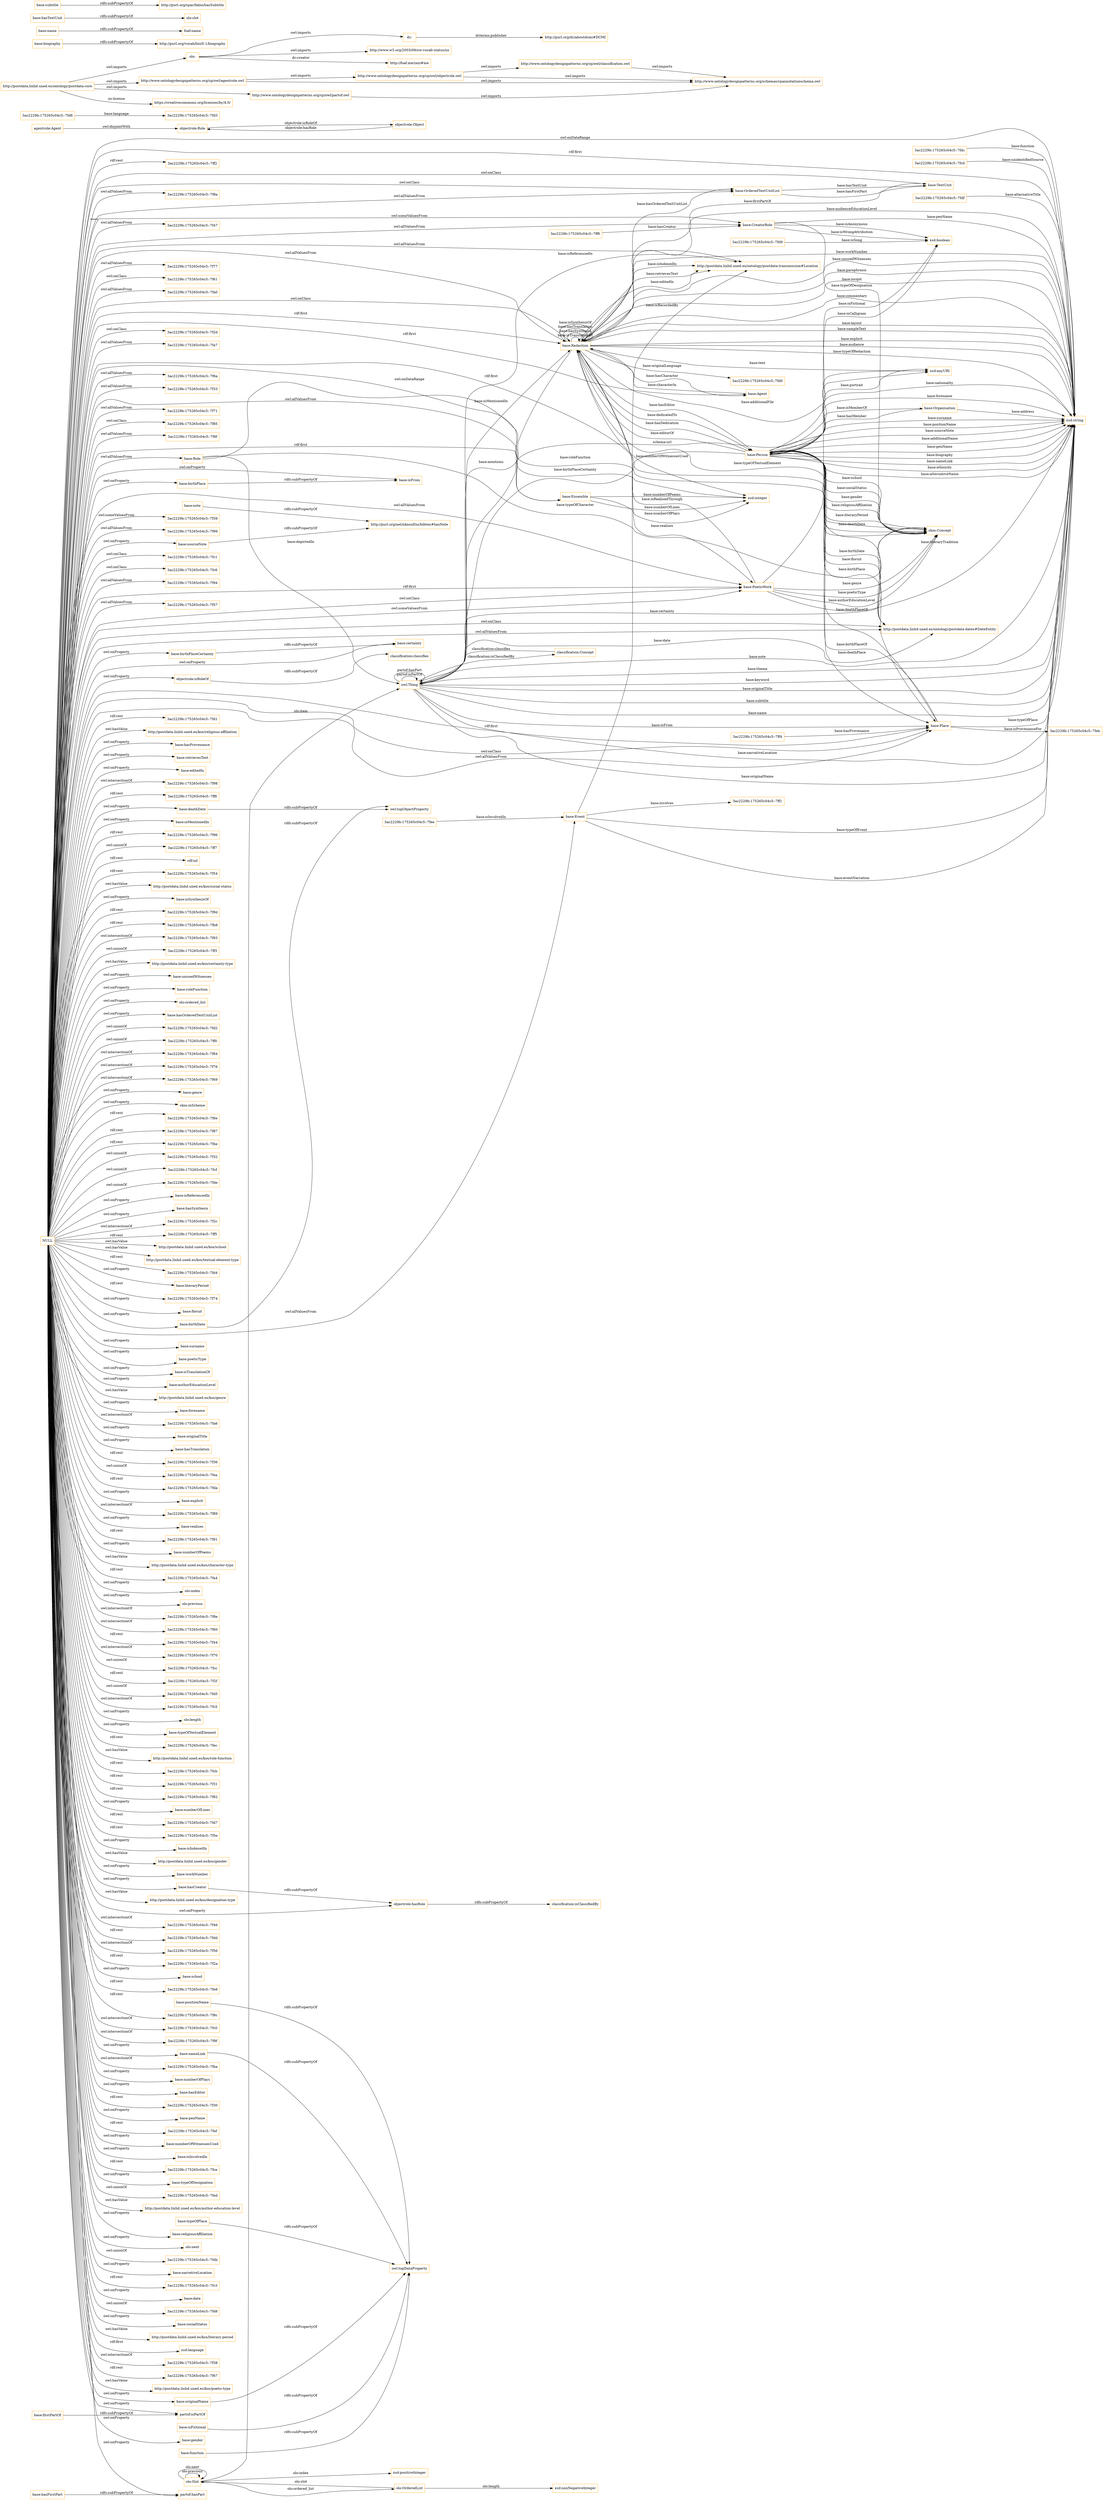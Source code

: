 digraph ar2dtool_diagram { 
rankdir=LR;
size="1501"
node [shape = rectangle, color="orange"]; "base:Role" "3ac2229b:175265c04c5:-7f8a" "3ac2229b:175265c04c5:-7fcd" "base:OrderedTextUnitList" "3ac2229b:175265c04c5:-7f47" "agentrole:Agent" "3ac2229b:175265c04c5:-7feb" "base:Agent" "3ac2229b:175265c04c5:-7fdf" "base:CreatorRole" "base:Person" "3ac2229b:175265c04c5:-7f77" "3ac2229b:175265c04c5:-7f61" "3ac2229b:175265c04c5:-7fa0" "base:Organisation" "base:Redaction" "3ac2229b:175265c04c5:-7f2d" "3ac2229b:175265c04c5:-7fa7" "3ac2229b:175265c04c5:-7ff4" "base:Ensemble" "3ac2229b:175265c04c5:-7f6a" "3ac2229b:175265c04c5:-7fd6" "3ac2229b:175265c04c5:-7f33" "base:TextUnit" "3ac2229b:175265c04c5:-7fdc" "3ac2229b:175265c04c5:-7ff1" "3ac2229b:175265c04c5:-7f71" "3ac2229b:175265c04c5:-7fee" "3ac2229b:175265c04c5:-7f85" "3ac2229b:175265c04c5:-7ff8" "3ac2229b:175265c04c5:-7f8f" "skos:Concept" "http://postdata.linhd.uned.es/ontology/postdata-dates#DateEntity" "base:Place" "3ac2229b:175265c04c5:-7fd9" "3ac2229b:175265c04c5:-7f39" "3ac2229b:175265c04c5:-7f99" "base:Event" "3ac2229b:175265c04c5:-7fc1" "3ac2229b:175265c04c5:-7fc6" "3ac2229b:175265c04c5:-7f94" "http://postdata.linhd.uned.es/ontology/postdata-transmission#Location" "3ac2229b:175265c04c5:-7f57" "base:PoeticWork" "owl:Thing" "objectrole:Role" "objectrole:Object" "olo:Slot" "olo:OrderedList" "classification:Concept" ; /*classes style*/
	"base:deathDate" -> "owl:topObjectProperty" [ label = "rdfs:subPropertyOf" ];
	"http://www.ontologydesignpatterns.org/cp/owl/objectrole.owl" -> "http://www.ontologydesignpatterns.org/cp/owl/classification.owl" [ label = "owl:imports" ];
	"http://www.ontologydesignpatterns.org/cp/owl/objectrole.owl" -> "http://www.ontologydesignpatterns.org/schemas/cpannotationschema.owl" [ label = "owl:imports" ];
	"http://www.ontologydesignpatterns.org/cp/owl/classification.owl" -> "http://www.ontologydesignpatterns.org/schemas/cpannotationschema.owl" [ label = "owl:imports" ];
	"base:firstPartOf" -> "partof:isPartOf" [ label = "rdfs:subPropertyOf" ];
	"agentrole:Agent" -> "objectrole:Role" [ label = "owl:disjointWith" ];
	"dc:" -> "http://purl.org/dc/aboutdcmi#DCMI" [ label = "dcterms:publisher" ];
	"olo:" -> "http://www.w3.org/2003/06/sw-vocab-status/ns" [ label = "owl:imports" ];
	"olo:" -> "dc:" [ label = "owl:imports" ];
	"olo:" -> "http://foaf.me/zazi#me" [ label = "dc:creator" ];
	"base:birthPlaceCertainty" -> "base:certainty" [ label = "rdfs:subPropertyOf" ];
	"base:biography" -> "http://purl.org/vocab/bio/0.1/biography" [ label = "rdfs:subPropertyOf" ];
	"objectrole:isRoleOf" -> "classification:classifies" [ label = "rdfs:subPropertyOf" ];
	"base:nameLink" -> "owl:topDataProperty" [ label = "rdfs:subPropertyOf" ];
	"base:sourceNote" -> "http://purl.org/net/nknouf/ns/bibtex#hasNote" [ label = "rdfs:subPropertyOf" ];
	"base:name" -> "foaf:name" [ label = "rdfs:subPropertyOf" ];
	"base:hasTextUnit" -> "olo:slot" [ label = "rdfs:subPropertyOf" ];
	"NULL" -> "3ac2229b:175265c04c5:-7fd1" [ label = "rdf:rest" ];
	"NULL" -> "http://postdata.linhd.uned.es/kos/religious-affiliation" [ label = "owl:hasValue" ];
	"NULL" -> "base:PoeticWork" [ label = "owl:allValuesFrom" ];
	"NULL" -> "base:CreatorRole" [ label = "owl:someValuesFrom" ];
	"NULL" -> "base:hasProvenance" [ label = "owl:onProperty" ];
	"NULL" -> "base:retrievesText" [ label = "owl:onProperty" ];
	"NULL" -> "base:editedIn" [ label = "owl:onProperty" ];
	"NULL" -> "base:Place" [ label = "rdf:first" ];
	"NULL" -> "3ac2229b:175265c04c5:-7f2d" [ label = "owl:onClass" ];
	"NULL" -> "3ac2229b:175265c04c5:-7f98" [ label = "owl:intersectionOf" ];
	"NULL" -> "3ac2229b:175265c04c5:-7ff6" [ label = "rdf:rest" ];
	"NULL" -> "base:PoeticWork" [ label = "rdf:first" ];
	"NULL" -> "base:birthDate" [ label = "owl:onProperty" ];
	"NULL" -> "base:isMentionedIn" [ label = "owl:onProperty" ];
	"NULL" -> "3ac2229b:175265c04c5:-7f96" [ label = "rdf:rest" ];
	"NULL" -> "3ac2229b:175265c04c5:-7ff7" [ label = "owl:unionOf" ];
	"NULL" -> "rdf:nil" [ label = "rdf:rest" ];
	"NULL" -> "3ac2229b:175265c04c5:-7f54" [ label = "rdf:rest" ];
	"NULL" -> "http://postdata.linhd.uned.es/kos/social-status" [ label = "owl:hasValue" ];
	"NULL" -> "base:isSynthesisOf" [ label = "owl:onProperty" ];
	"NULL" -> "base:birthPlaceCertainty" [ label = "owl:onProperty" ];
	"NULL" -> "3ac2229b:175265c04c5:-7f9d" [ label = "rdf:rest" ];
	"NULL" -> "3ac2229b:175265c04c5:-7fb8" [ label = "rdf:rest" ];
	"NULL" -> "3ac2229b:175265c04c5:-7f93" [ label = "owl:intersectionOf" ];
	"NULL" -> "3ac2229b:175265c04c5:-7ff3" [ label = "owl:unionOf" ];
	"NULL" -> "http://postdata.linhd.uned.es/kos/certainty-type" [ label = "owl:hasValue" ];
	"NULL" -> "base:unusedWitnesses" [ label = "owl:onProperty" ];
	"NULL" -> "objectrole:isRoleOf" [ label = "owl:onProperty" ];
	"NULL" -> "base:roleFunction" [ label = "owl:onProperty" ];
	"NULL" -> "partof:isPartOf" [ label = "owl:onProperty" ];
	"NULL" -> "olo:ordered_list" [ label = "owl:onProperty" ];
	"NULL" -> "base:hasOrderedTextUnitList" [ label = "owl:onProperty" ];
	"NULL" -> "3ac2229b:175265c04c5:-7fd2" [ label = "owl:unionOf" ];
	"NULL" -> "3ac2229b:175265c04c5:-7ff0" [ label = "owl:unionOf" ];
	"NULL" -> "3ac2229b:175265c04c5:-7f84" [ label = "owl:intersectionOf" ];
	"NULL" -> "3ac2229b:175265c04c5:-7f76" [ label = "owl:intersectionOf" ];
	"NULL" -> "3ac2229b:175265c04c5:-7f69" [ label = "owl:intersectionOf" ];
	"NULL" -> "base:Role" [ label = "owl:allValuesFrom" ];
	"NULL" -> "3ac2229b:175265c04c5:-7f57" [ label = "owl:allValuesFrom" ];
	"NULL" -> "base:genre" [ label = "owl:onProperty" ];
	"NULL" -> "base:OrderedTextUnitList" [ label = "owl:allValuesFrom" ];
	"NULL" -> "skos:inScheme" [ label = "owl:onProperty" ];
	"NULL" -> "3ac2229b:175265c04c5:-7f6e" [ label = "rdf:rest" ];
	"NULL" -> "3ac2229b:175265c04c5:-7f87" [ label = "rdf:rest" ];
	"NULL" -> "base:CreatorRole" [ label = "owl:allValuesFrom" ];
	"NULL" -> "3ac2229b:175265c04c5:-7fbe" [ label = "rdf:rest" ];
	"NULL" -> "http://postdata.linhd.uned.es/ontology/postdata-dates#DateEntity" [ label = "owl:onClass" ];
	"NULL" -> "3ac2229b:175265c04c5:-7f77" [ label = "owl:allValuesFrom" ];
	"NULL" -> "base:Ensemble" [ label = "owl:allValuesFrom" ];
	"NULL" -> "3ac2229b:175265c04c5:-7f32" [ label = "owl:unionOf" ];
	"NULL" -> "3ac2229b:175265c04c5:-7fcf" [ label = "owl:unionOf" ];
	"NULL" -> "3ac2229b:175265c04c5:-7fde" [ label = "owl:unionOf" ];
	"NULL" -> "base:isReferencedIn" [ label = "owl:onProperty" ];
	"NULL" -> "base:hasSynthesis" [ label = "owl:onProperty" ];
	"NULL" -> "3ac2229b:175265c04c5:-7f2c" [ label = "owl:intersectionOf" ];
	"NULL" -> "3ac2229b:175265c04c5:-7f8f" [ label = "owl:allValuesFrom" ];
	"NULL" -> "base:Agent" [ label = "rdf:first" ];
	"NULL" -> "3ac2229b:175265c04c5:-7ff5" [ label = "rdf:rest" ];
	"NULL" -> "http://postdata.linhd.uned.es/kos/school" [ label = "owl:hasValue" ];
	"NULL" -> "skos:Concept" [ label = "rdf:first" ];
	"NULL" -> "http://postdata.linhd.uned.es/kos/textual-element-type" [ label = "owl:hasValue" ];
	"NULL" -> "3ac2229b:175265c04c5:-7fd4" [ label = "rdf:rest" ];
	"NULL" -> "base:literaryPeriod" [ label = "owl:onProperty" ];
	"NULL" -> "3ac2229b:175265c04c5:-7f74" [ label = "rdf:rest" ];
	"NULL" -> "base:floruit" [ label = "owl:onProperty" ];
	"NULL" -> "3ac2229b:175265c04c5:-7f39" [ label = "owl:someValuesFrom" ];
	"NULL" -> "xsd:string" [ label = "owl:onDataRange" ];
	"NULL" -> "base:surname" [ label = "owl:onProperty" ];
	"NULL" -> "base:poeticType" [ label = "owl:onProperty" ];
	"NULL" -> "base:isTranslationOf" [ label = "owl:onProperty" ];
	"NULL" -> "base:authorEducationLevel" [ label = "owl:onProperty" ];
	"NULL" -> "http://postdata.linhd.uned.es/kos/genre" [ label = "owl:hasValue" ];
	"NULL" -> "base:forename" [ label = "owl:onProperty" ];
	"NULL" -> "3ac2229b:175265c04c5:-7fa6" [ label = "owl:intersectionOf" ];
	"NULL" -> "base:originalTitle" [ label = "owl:onProperty" ];
	"NULL" -> "base:hasTranslation" [ label = "owl:onProperty" ];
	"NULL" -> "3ac2229b:175265c04c5:-7fc6" [ label = "owl:onClass" ];
	"NULL" -> "3ac2229b:175265c04c5:-7f36" [ label = "rdf:rest" ];
	"NULL" -> "3ac2229b:175265c04c5:-7fea" [ label = "owl:unionOf" ];
	"NULL" -> "base:Redaction" [ label = "owl:allValuesFrom" ];
	"NULL" -> "3ac2229b:175265c04c5:-7fda" [ label = "rdf:rest" ];
	"NULL" -> "base:explicit" [ label = "owl:onProperty" ];
	"NULL" -> "3ac2229b:175265c04c5:-7f47" [ label = "owl:allValuesFrom" ];
	"NULL" -> "3ac2229b:175265c04c5:-7f89" [ label = "owl:intersectionOf" ];
	"NULL" -> "base:realises" [ label = "owl:onProperty" ];
	"NULL" -> "3ac2229b:175265c04c5:-7f91" [ label = "rdf:rest" ];
	"NULL" -> "base:PoeticWork" [ label = "owl:someValuesFrom" ];
	"NULL" -> "base:numberOfPoems" [ label = "owl:onProperty" ];
	"NULL" -> "http://postdata.linhd.uned.es/kos/character-type" [ label = "owl:hasValue" ];
	"NULL" -> "3ac2229b:175265c04c5:-7fa4" [ label = "rdf:rest" ];
	"NULL" -> "olo:index" [ label = "owl:onProperty" ];
	"NULL" -> "olo:previous" [ label = "owl:onProperty" ];
	"NULL" -> "3ac2229b:175265c04c5:-7f8e" [ label = "owl:intersectionOf" ];
	"NULL" -> "3ac2229b:175265c04c5:-7f60" [ label = "owl:intersectionOf" ];
	"NULL" -> "3ac2229b:175265c04c5:-7f44" [ label = "rdf:rest" ];
	"NULL" -> "3ac2229b:175265c04c5:-7fa0" [ label = "owl:allValuesFrom" ];
	"NULL" -> "3ac2229b:175265c04c5:-7f70" [ label = "owl:intersectionOf" ];
	"NULL" -> "3ac2229b:175265c04c5:-7fcc" [ label = "owl:unionOf" ];
	"NULL" -> "3ac2229b:175265c04c5:-7f2f" [ label = "rdf:rest" ];
	"NULL" -> "3ac2229b:175265c04c5:-7fd5" [ label = "owl:unionOf" ];
	"NULL" -> "base:PoeticWork" [ label = "owl:onClass" ];
	"NULL" -> "3ac2229b:175265c04c5:-7f94" [ label = "owl:allValuesFrom" ];
	"NULL" -> "xsd:string" [ label = "rdf:first" ];
	"NULL" -> "3ac2229b:175265c04c5:-7fc5" [ label = "owl:intersectionOf" ];
	"NULL" -> "olo:length" [ label = "owl:onProperty" ];
	"NULL" -> "base:typeOfTextualElement" [ label = "owl:onProperty" ];
	"NULL" -> "3ac2229b:175265c04c5:-7fec" [ label = "rdf:rest" ];
	"NULL" -> "http://postdata.linhd.uned.es/kos/role-function" [ label = "owl:hasValue" ];
	"NULL" -> "3ac2229b:175265c04c5:-7fcb" [ label = "rdf:rest" ];
	"NULL" -> "3ac2229b:175265c04c5:-7f6a" [ label = "owl:allValuesFrom" ];
	"NULL" -> "3ac2229b:175265c04c5:-7f85" [ label = "owl:onClass" ];
	"NULL" -> "3ac2229b:175265c04c5:-7fc1" [ label = "owl:onClass" ];
	"NULL" -> "3ac2229b:175265c04c5:-7f31" [ label = "rdf:rest" ];
	"NULL" -> "3ac2229b:175265c04c5:-7f82" [ label = "rdf:rest" ];
	"NULL" -> "base:numberOfLines" [ label = "owl:onProperty" ];
	"NULL" -> "3ac2229b:175265c04c5:-7fd7" [ label = "rdf:rest" ];
	"NULL" -> "3ac2229b:175265c04c5:-7f5e" [ label = "rdf:rest" ];
	"NULL" -> "base:isIndexedIn" [ label = "owl:onProperty" ];
	"NULL" -> "3ac2229b:175265c04c5:-7f61" [ label = "owl:onClass" ];
	"NULL" -> "http://postdata.linhd.uned.es/kos/gender" [ label = "owl:hasValue" ];
	"NULL" -> "base:workNumber" [ label = "owl:onProperty" ];
	"NULL" -> "base:hasCreator" [ label = "owl:onProperty" ];
	"NULL" -> "http://postdata.linhd.uned.es/kos/designation-type" [ label = "owl:hasValue" ];
	"NULL" -> "base:deathDate" [ label = "owl:onProperty" ];
	"NULL" -> "3ac2229b:175265c04c5:-7f46" [ label = "owl:intersectionOf" ];
	"NULL" -> "base:isFrom" [ label = "owl:onProperty" ];
	"NULL" -> "3ac2229b:175265c04c5:-7fdd" [ label = "rdf:rest" ];
	"NULL" -> "3ac2229b:175265c04c5:-7f56" [ label = "owl:intersectionOf" ];
	"NULL" -> "3ac2229b:175265c04c5:-7f2a" [ label = "rdf:rest" ];
	"NULL" -> "base:Redaction" [ label = "owl:onClass" ];
	"NULL" -> "base:school" [ label = "owl:onProperty" ];
	"NULL" -> "3ac2229b:175265c04c5:-7fe9" [ label = "rdf:rest" ];
	"NULL" -> "xsd:integer" [ label = "owl:onDataRange" ];
	"NULL" -> "3ac2229b:175265c04c5:-7f33" [ label = "owl:allValuesFrom" ];
	"NULL" -> "3ac2229b:175265c04c5:-7f8c" [ label = "rdf:rest" ];
	"NULL" -> "3ac2229b:175265c04c5:-7fc0" [ label = "owl:intersectionOf" ];
	"NULL" -> "3ac2229b:175265c04c5:-7f9f" [ label = "owl:intersectionOf" ];
	"NULL" -> "3ac2229b:175265c04c5:-7f71" [ label = "owl:allValuesFrom" ];
	"NULL" -> "3ac2229b:175265c04c5:-7fba" [ label = "owl:intersectionOf" ];
	"NULL" -> "objectrole:hasRole" [ label = "owl:onProperty" ];
	"NULL" -> "base:Place" [ label = "owl:onClass" ];
	"NULL" -> "partof:hasPart" [ label = "owl:onProperty" ];
	"NULL" -> "3ac2229b:175265c04c5:-7fa7" [ label = "owl:allValuesFrom" ];
	"NULL" -> "base:numberOfPlays" [ label = "owl:onProperty" ];
	"NULL" -> "base:hasEditor" [ label = "owl:onProperty" ];
	"NULL" -> "base:nameLink" [ label = "owl:onProperty" ];
	"NULL" -> "3ac2229b:175265c04c5:-7f30" [ label = "rdf:rest" ];
	"NULL" -> "base:Ensemble" [ label = "rdf:first" ];
	"NULL" -> "base:penName" [ label = "owl:onProperty" ];
	"NULL" -> "3ac2229b:175265c04c5:-7fef" [ label = "rdf:rest" ];
	"NULL" -> "base:numberOfWitnessesUsed" [ label = "owl:onProperty" ];
	"NULL" -> "base:isInvolvedIn" [ label = "owl:onProperty" ];
	"NULL" -> "3ac2229b:175265c04c5:-7fce" [ label = "rdf:rest" ];
	"NULL" -> "base:typeOfDesignation" [ label = "owl:onProperty" ];
	"NULL" -> "http://postdata.linhd.uned.es/ontology/postdata-transmission#Location" [ label = "owl:allValuesFrom" ];
	"NULL" -> "base:Redaction" [ label = "rdf:first" ];
	"NULL" -> "3ac2229b:175265c04c5:-7fed" [ label = "owl:unionOf" ];
	"NULL" -> "http://postdata.linhd.uned.es/kos/author-education-level" [ label = "owl:hasValue" ];
	"NULL" -> "base:originalName" [ label = "owl:onProperty" ];
	"NULL" -> "base:religiousAffiliation" [ label = "owl:onProperty" ];
	"NULL" -> "olo:next" [ label = "owl:onProperty" ];
	"NULL" -> "3ac2229b:175265c04c5:-7fdb" [ label = "owl:unionOf" ];
	"NULL" -> "base:sourceNote" [ label = "owl:onProperty" ];
	"NULL" -> "base:narrativeLocation" [ label = "owl:onProperty" ];
	"NULL" -> "3ac2229b:175265c04c5:-7f99" [ label = "owl:allValuesFrom" ];
	"NULL" -> "3ac2229b:175265c04c5:-7fc3" [ label = "rdf:rest" ];
	"NULL" -> "base:certainty" [ label = "owl:onProperty" ];
	"NULL" -> "base:date" [ label = "owl:onProperty" ];
	"NULL" -> "3ac2229b:175265c04c5:-7fd8" [ label = "owl:unionOf" ];
	"NULL" -> "base:TextUnit" [ label = "owl:onClass" ];
	"NULL" -> "base:Place" [ label = "owl:allValuesFrom" ];
	"NULL" -> "base:socialStatus" [ label = "owl:onProperty" ];
	"NULL" -> "http://postdata.linhd.uned.es/kos/literary-period" [ label = "owl:hasValue" ];
	"NULL" -> "http://postdata.linhd.uned.es/ontology/postdata-dates#DateEntity" [ label = "owl:allValuesFrom" ];
	"NULL" -> "3ac2229b:175265c04c5:-7f8a" [ label = "owl:allValuesFrom" ];
	"NULL" -> "xsd:language" [ label = "rdf:first" ];
	"NULL" -> "3ac2229b:175265c04c5:-7f38" [ label = "owl:intersectionOf" ];
	"NULL" -> "3ac2229b:175265c04c5:-7f67" [ label = "rdf:rest" ];
	"NULL" -> "http://postdata.linhd.uned.es/kos/poetic-type" [ label = "owl:hasValue" ];
	"NULL" -> "base:gender" [ label = "owl:onProperty" ];
	"NULL" -> "base:OrderedTextUnitList" [ label = "owl:onClass" ];
	"NULL" -> "3ac2229b:175265c04c5:-7ff2" [ label = "rdf:rest" ];
	"NULL" -> "base:Event" [ label = "owl:allValuesFrom" ];
	"NULL" -> "base:birthPlace" [ label = "owl:onProperty" ];
	"base:hasFirstPart" -> "partof:hasPart" [ label = "rdfs:subPropertyOf" ];
	"base:hasCreator" -> "objectrole:hasRole" [ label = "rdfs:subPropertyOf" ];
	"base:birthPlace" -> "base:isFrom" [ label = "rdfs:subPropertyOf" ];
	"http://www.ontologydesignpatterns.org/cp/owl/agentrole.owl" -> "http://www.ontologydesignpatterns.org/cp/owl/objectrole.owl" [ label = "owl:imports" ];
	"http://www.ontologydesignpatterns.org/cp/owl/agentrole.owl" -> "http://www.ontologydesignpatterns.org/schemas/cpannotationschema.owl" [ label = "owl:imports" ];
	"base:isFictional" -> "owl:topDataProperty" [ label = "rdfs:subPropertyOf" ];
	"base:subtitle" -> "http://purl.org/spar/fabio/hasSubtitle" [ label = "rdfs:subPropertyOf" ];
	"base:function" -> "owl:topDataProperty" [ label = "rdfs:subPropertyOf" ];
	"base:originalName" -> "owl:topDataProperty" [ label = "rdfs:subPropertyOf" ];
	"http://www.ontologydesignpatterns.org/cp/owl/partof.owl" -> "http://www.ontologydesignpatterns.org/schemas/cpannotationschema.owl" [ label = "owl:imports" ];
	"http://postdata.linhd.uned.es/ontology/postdata-core" -> "https://creativecommons.org/licenses/by/4.0/" [ label = "ns:license" ];
	"http://postdata.linhd.uned.es/ontology/postdata-core" -> "http://www.ontologydesignpatterns.org/cp/owl/partof.owl" [ label = "owl:imports" ];
	"http://postdata.linhd.uned.es/ontology/postdata-core" -> "http://www.ontologydesignpatterns.org/cp/owl/agentrole.owl" [ label = "owl:imports" ];
	"http://postdata.linhd.uned.es/ontology/postdata-core" -> "olo:" [ label = "owl:imports" ];
	"base:note" -> "http://purl.org/net/nknouf/ns/bibtex#hasNote" [ label = "rdfs:subPropertyOf" ];
	"base:birthDate" -> "owl:topObjectProperty" [ label = "rdfs:subPropertyOf" ];
	"base:positionName" -> "owl:topDataProperty" [ label = "rdfs:subPropertyOf" ];
	"objectrole:hasRole" -> "classification:isClassifiedBy" [ label = "rdfs:subPropertyOf" ];
	"base:typeOfPlace" -> "owl:topDataProperty" [ label = "rdfs:subPropertyOf" ];
	"base:Redaction" -> "owl:Thing" [ label = "base:mentions" ];
	"base:Person" -> "xsd:boolean" [ label = "base:isFictional" ];
	"owl:Thing" -> "xsd:string" [ label = "base:narrativeLocation" ];
	"base:CreatorRole" -> "xsd:string" [ label = "base:penName" ];
	"base:Person" -> "base:Place" [ label = "base:deathPlace" ];
	"base:Ensemble" -> "xsd:integer" [ label = "base:numberOfLines" ];
	"base:Redaction" -> "xsd:string" [ label = "base:audienceEducationLevel" ];
	"base:Event" -> "xsd:string" [ label = "base:eventNarration" ];
	"base:Redaction" -> "xsd:string" [ label = "base:workNumber" ];
	"owl:Thing" -> "xsd:string" [ label = "base:originalName" ];
	"base:OrderedTextUnitList" -> "base:TextUnit" [ label = "base:hasTextUnit" ];
	"base:Redaction" -> "base:Person" [ label = "base:hasEditor" ];
	"olo:Slot" -> "olo:Slot" [ label = "olo:previous" ];
	"base:Redaction" -> "xsd:string" [ label = "base:unusedWitnesses" ];
	"base:Place" -> "base:Person" [ label = "base:deathPlaceOf" ];
	"base:Person" -> "http://postdata.linhd.uned.es/ontology/postdata-dates#DateEntity" [ label = "base:floruit" ];
	"base:Person" -> "xsd:string" [ label = "base:surname" ];
	"base:Person" -> "xsd:string" [ label = "base:positionName" ];
	"classification:Concept" -> "owl:Thing" [ label = "classification:classifies" ];
	"3ac2229b:175265c04c5:-7ff8" -> "base:CreatorRole" [ label = "base:hasCreator" ];
	"base:Redaction" -> "xsd:string" [ label = "base:paraphrasis" ];
	"base:Person" -> "base:Redaction" [ label = "base:hasDedication" ];
	"base:Event" -> "xsd:string" [ label = "base:typeOfEvent" ];
	"base:Person" -> "http://postdata.linhd.uned.es/ontology/postdata-dates#DateEntity" [ label = "base:deathDate" ];
	"base:Person" -> "base:Place" [ label = "base:birthPlace" ];
	"base:Event" -> "http://postdata.linhd.uned.es/ontology/postdata-transmission#Location" [ label = "base:isRecordedBy" ];
	"base:CreatorRole" -> "xsd:boolean" [ label = "base:isAnonymous" ];
	"base:Redaction" -> "base:Agent" [ label = "base:hasCharacter" ];
	"base:Redaction" -> "xsd:anyURI" [ label = "base:text" ];
	"base:Redaction" -> "xsd:anyURI" [ label = "base:additionalFile" ];
	"base:Person" -> "base:Organisation" [ label = "base:isMemberOf" ];
	"base:Redaction" -> "xsd:string" [ label = "base:layout" ];
	"base:PoeticWork" -> "xsd:boolean" [ label = "base:isCalligram" ];
	"olo:Slot" -> "olo:OrderedList" [ label = "olo:ordered_list" ];
	"base:Redaction" -> "http://postdata.linhd.uned.es/ontology/postdata-transmission#Location" [ label = "base:editedIn" ];
	"base:Redaction" -> "skos:Concept" [ label = "base:typeOfTextualElement" ];
	"olo:OrderedList" -> "xsd:nonNegativeInteger" [ label = "olo:length" ];
	"3ac2229b:175265c04c5:-7fee" -> "base:Event" [ label = "base:isInvolvedIn" ];
	"base:PoeticWork" -> "base:Redaction" [ label = "base:isRealisedThrough" ];
	"base:Redaction" -> "base:PoeticWork" [ label = "base:realises" ];
	"base:Person" -> "skos:Concept" [ label = "base:religiousAffiliation" ];
	"base:Person" -> "xsd:string" [ label = "base:sourceNote" ];
	"base:Redaction" -> "xsd:string" [ label = "base:sampleText" ];
	"base:Redaction" -> "xsd:string" [ label = "base:incipit" ];
	"base:Person" -> "http://postdata.linhd.uned.es/ontology/postdata-dates#DateEntity" [ label = "base:birthDate" ];
	"base:Person" -> "owl:Thing" [ label = "base:birthPlaceCertainty" ];
	"base:Person" -> "skos:Concept" [ label = "base:literaryPeriod" ];
	"base:Person" -> "xsd:string" [ label = "base:additionalName" ];
	"base:Person" -> "xsd:string" [ label = "base:genName" ];
	"base:Person" -> "base:Redaction" [ label = "base:editorOf" ];
	"base:CreatorRole" -> "skos:Concept" [ label = "base:typeOfDesignation" ];
	"base:Person" -> "xsd:string" [ label = "base:biography" ];
	"base:Redaction" -> "base:Redaction" [ label = "base:isTranslationOf" ];
	"owl:Thing" -> "skos:Concept" [ label = "base:certainty" ];
	"base:Redaction" -> "base:Redaction" [ label = "base:hasSynthesis" ];
	"olo:OrderedList" -> "olo:Slot" [ label = "olo:slot" ];
	"base:Person" -> "skos:Concept" [ label = "base:school" ];
	"olo:Slot" -> "olo:Slot" [ label = "olo:next" ];
	"owl:Thing" -> "xsd:anyURI" [ label = "schema:url" ];
	"owl:Thing" -> "http://postdata.linhd.uned.es/ontology/postdata-transmission#Location" [ label = "base:isReferencedIn" ];
	"base:PoeticWork" -> "xsd:string" [ label = "base:literaryTradition" ];
	"owl:Thing" -> "xsd:string" [ label = "base:note" ];
	"3ac2229b:175265c04c5:-7fcd" -> "xsd:string" [ label = "base:unidentifiedSource" ];
	"owl:Thing" -> "xsd:string" [ label = "base:theme" ];
	"base:Event" -> "3ac2229b:175265c04c5:-7ff1" [ label = "base:involves" ];
	"base:Role" -> "skos:Concept" [ label = "base:roleFunction" ];
	"base:PoeticWork" -> "skos:Concept" [ label = "base:poeticType" ];
	"olo:Slot" -> "owl:Thing" [ label = "olo:item" ];
	"base:Place" -> "xsd:string" [ label = "base:typeOfPlace" ];
	"3ac2229b:175265c04c5:-7fd9" -> "xsd:boolean" [ label = "base:isSong" ];
	"base:Person" -> "xsd:string" [ label = "base:nameLink" ];
	"base:Ensemble" -> "xsd:integer" [ label = "base:numberOfPlays" ];
	"base:Place" -> "base:Person" [ label = "base:birthPlaceOf" ];
	"base:Redaction" -> "http://postdata.linhd.uned.es/ontology/postdata-transmission#Location" [ label = "base:isIndexedIn" ];
	"base:Person" -> "xsd:string" [ label = "base:ethnicity" ];
	"owl:Thing" -> "xsd:string" [ label = "base:keyword" ];
	"base:Redaction" -> "xsd:string" [ label = "base:commentary" ];
	"base:Redaction" -> "base:OrderedTextUnitList" [ label = "base:hasOrderedTextUnitList" ];
	"owl:Thing" -> "xsd:string" [ label = "base:originalTitle" ];
	"base:Person" -> "skos:Concept" [ label = "base:socialStatus" ];
	"owl:Thing" -> "classification:Concept" [ label = "classification:isClassifiedBy" ];
	"owl:Thing" -> "owl:Thing" [ label = "partof:isPartOf" ];
	"olo:Slot" -> "xsd:positiveInteger" [ label = "olo:index" ];
	"3ac2229b:175265c04c5:-7fdc" -> "xsd:string" [ label = "base:function" ];
	"base:PoeticWork" -> "skos:Concept" [ label = "base:authorEducationLevel" ];
	"owl:Thing" -> "base:Place" [ label = "base:isFrom" ];
	"base:Redaction" -> "base:Redaction" [ label = "base:hasTranslation" ];
	"base:CreatorRole" -> "xsd:boolean" [ label = "base:isWrongAttribution" ];
	"owl:Thing" -> "http://postdata.linhd.uned.es/ontology/postdata-dates#DateEntity" [ label = "base:date" ];
	"base:TextUnit" -> "base:Redaction" [ label = "base:firstPartOf" ];
	"base:Person" -> "xsd:string" [ label = "base:alternativeName" ];
	"objectrole:Object" -> "objectrole:Role" [ label = "objectrole:hasRole" ];
	"3ac2229b:175265c04c5:-7ff4" -> "base:Place" [ label = "base:hasProvenance" ];
	"base:Person" -> "xsd:string" [ label = "base:nationality" ];
	"owl:Thing" -> "base:Redaction" [ label = "base:isMentionedIn" ];
	"base:OrderedTextUnitList" -> "base:TextUnit" [ label = "base:hasFirstPart" ];
	"base:Person" -> "xsd:anyURI" [ label = "base:portrait" ];
	"3ac2229b:175265c04c5:-7fdf" -> "xsd:string" [ label = "base:alternativeTitle" ];
	"base:Organisation" -> "xsd:string" [ label = "base:address" ];
	"base:Role" -> "skos:Concept" [ label = "base:typeOfCharacter" ];
	"base:Organisation" -> "base:Person" [ label = "base:hasMember" ];
	"base:Place" -> "3ac2229b:175265c04c5:-7feb" [ label = "base:isProvenanceFor" ];
	"base:Redaction" -> "xsd:string" [ label = "base:explicit" ];
	"owl:Thing" -> "xsd:string" [ label = "base:subtitle" ];
	"base:Redaction" -> "http://postdata.linhd.uned.es/ontology/postdata-transmission#Location" [ label = "base:retrievesText" ];
	"base:Person" -> "skos:Concept" [ label = "base:gender" ];
	"base:PoeticWork" -> "skos:Concept" [ label = "base:genre" ];
	"owl:Thing" -> "xsd:string" [ label = "base:name" ];
	"base:Redaction" -> "base:Person" [ label = "base:dedicatedTo" ];
	"base:Person" -> "xsd:string" [ label = "base:forename" ];
	"base:Redaction" -> "xsd:string" [ label = "base:audience" ];
	"base:Ensemble" -> "xsd:integer" [ label = "base:numberOfPoems" ];
	"base:Redaction" -> "xsd:string" [ label = "base:typeOfRedaction" ];
	"base:Redaction" -> "xsd:integer" [ label = "base:numberOfWitnessesUsed" ];
	"base:Redaction" -> "3ac2229b:175265c04c5:-7fd0" [ label = "base:originalLanguage" ];
	"owl:Thing" -> "owl:Thing" [ label = "partof:hasPart" ];
	"base:Role" -> "owl:Thing" [ label = "base:depictedIn" ];
	"base:Agent" -> "base:Redaction" [ label = "base:characterIn" ];
	"3ac2229b:175265c04c5:-7fd6" -> "3ac2229b:175265c04c5:-7fd3" [ label = "base:language" ];
	"objectrole:Role" -> "objectrole:Object" [ label = "objectrole:isRoleOf" ];
	"base:Redaction" -> "base:Redaction" [ label = "base:isSynthesisOf" ];

}
